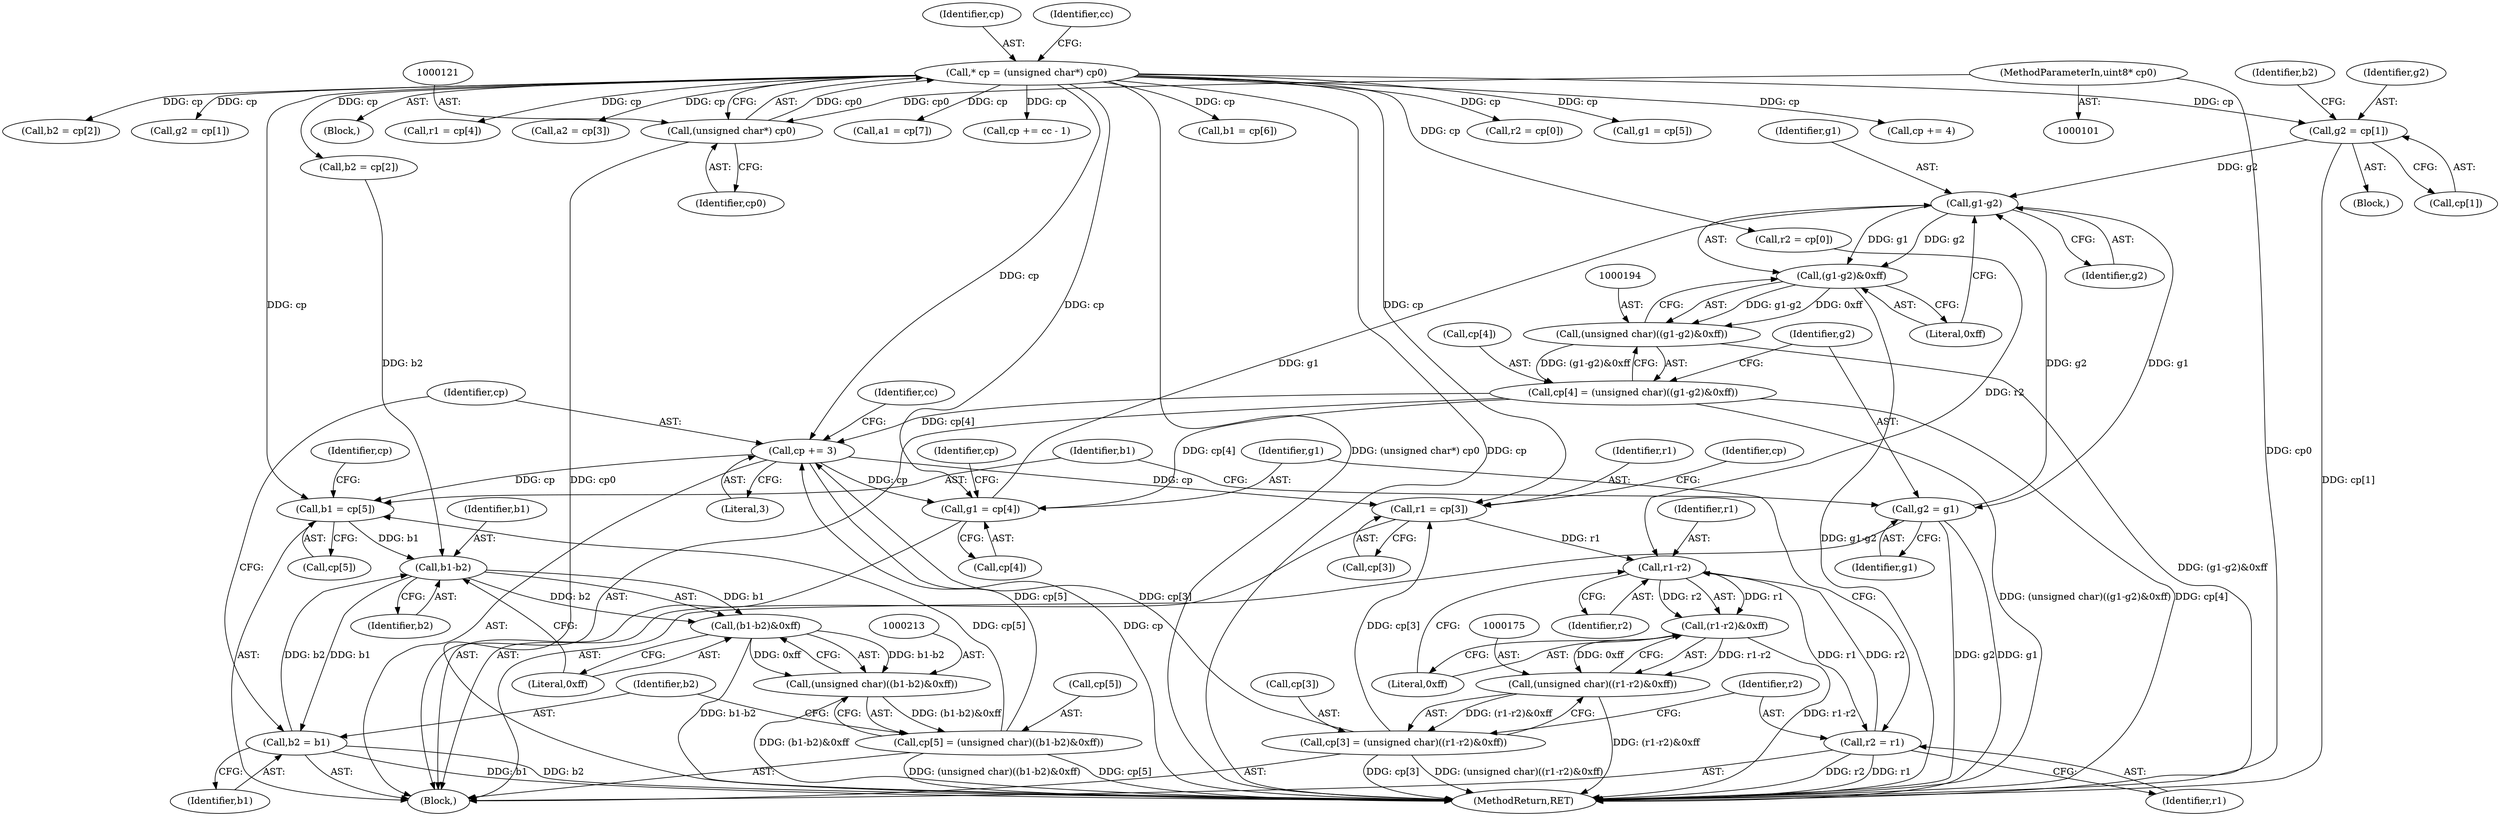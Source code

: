 digraph "0_libtiff_3ca657a8793dd011bf869695d72ad31c779c3cc1_10@pointer" {
"1000152" [label="(Call,g2 = cp[1])"];
"1000118" [label="(Call,* cp = (unsigned char*) cp0)"];
"1000120" [label="(Call,(unsigned char*) cp0)"];
"1000103" [label="(MethodParameterIn,uint8* cp0)"];
"1000196" [label="(Call,g1-g2)"];
"1000195" [label="(Call,(g1-g2)&0xff)"];
"1000193" [label="(Call,(unsigned char)((g1-g2)&0xff))"];
"1000189" [label="(Call,cp[4] = (unsigned char)((g1-g2)&0xff))"];
"1000184" [label="(Call,g1 = cp[4])"];
"1000222" [label="(Call,cp += 3)"];
"1000165" [label="(Call,r1 = cp[3])"];
"1000177" [label="(Call,r1-r2)"];
"1000176" [label="(Call,(r1-r2)&0xff)"];
"1000174" [label="(Call,(unsigned char)((r1-r2)&0xff))"];
"1000170" [label="(Call,cp[3] = (unsigned char)((r1-r2)&0xff))"];
"1000181" [label="(Call,r2 = r1)"];
"1000203" [label="(Call,b1 = cp[5])"];
"1000215" [label="(Call,b1-b2)"];
"1000214" [label="(Call,(b1-b2)&0xff)"];
"1000212" [label="(Call,(unsigned char)((b1-b2)&0xff))"];
"1000208" [label="(Call,cp[5] = (unsigned char)((b1-b2)&0xff))"];
"1000219" [label="(Call,b2 = b1)"];
"1000200" [label="(Call,g2 = g1)"];
"1000209" [label="(Call,cp[5])"];
"1000224" [label="(Literal,3)"];
"1000227" [label="(Identifier,cc)"];
"1000204" [label="(Identifier,b1)"];
"1000190" [label="(Call,cp[4])"];
"1000177" [label="(Call,r1-r2)"];
"1000241" [label="(Call,r2 = cp[0])"];
"1000285" [label="(Call,g1 = cp[5])"];
"1000220" [label="(Identifier,b2)"];
"1000141" [label="(Block,)"];
"1000218" [label="(Literal,0xff)"];
"1000200" [label="(Call,g2 = g1)"];
"1000186" [label="(Call,cp[4])"];
"1000184" [label="(Call,g1 = cp[4])"];
"1000118" [label="(Call,* cp = (unsigned char*) cp0)"];
"1000210" [label="(Identifier,cp)"];
"1000203" [label="(Call,b1 = cp[5])"];
"1000342" [label="(Call,cp += 4)"];
"1000195" [label="(Call,(g1-g2)&0xff)"];
"1000152" [label="(Call,g2 = cp[1])"];
"1000253" [label="(Call,b2 = cp[2])"];
"1000166" [label="(Identifier,r1)"];
"1000247" [label="(Call,g2 = cp[1])"];
"1000381" [label="(MethodReturn,RET)"];
"1000212" [label="(Call,(unsigned char)((b1-b2)&0xff))"];
"1000119" [label="(Identifier,cp)"];
"1000164" [label="(Block,)"];
"1000174" [label="(Call,(unsigned char)((r1-r2)&0xff))"];
"1000159" [label="(Identifier,b2)"];
"1000198" [label="(Identifier,g2)"];
"1000120" [label="(Call,(unsigned char*) cp0)"];
"1000191" [label="(Identifier,cp)"];
"1000105" [label="(Block,)"];
"1000182" [label="(Identifier,r2)"];
"1000219" [label="(Call,b2 = b1)"];
"1000266" [label="(Call,r1 = cp[4])"];
"1000171" [label="(Call,cp[3])"];
"1000217" [label="(Identifier,b2)"];
"1000214" [label="(Call,(b1-b2)&0xff)"];
"1000183" [label="(Identifier,r1)"];
"1000197" [label="(Identifier,g1)"];
"1000126" [label="(Identifier,cc)"];
"1000178" [label="(Identifier,r1)"];
"1000205" [label="(Call,cp[5])"];
"1000259" [label="(Call,a2 = cp[3])"];
"1000201" [label="(Identifier,g2)"];
"1000189" [label="(Call,cp[4] = (unsigned char)((g1-g2)&0xff))"];
"1000176" [label="(Call,(r1-r2)&0xff)"];
"1000170" [label="(Call,cp[3] = (unsigned char)((r1-r2)&0xff))"];
"1000103" [label="(MethodParameterIn,uint8* cp0)"];
"1000146" [label="(Call,r2 = cp[0])"];
"1000323" [label="(Call,a1 = cp[7])"];
"1000352" [label="(Call,cp += cc - 1)"];
"1000221" [label="(Identifier,b1)"];
"1000215" [label="(Call,b1-b2)"];
"1000158" [label="(Call,b2 = cp[2])"];
"1000196" [label="(Call,g1-g2)"];
"1000180" [label="(Literal,0xff)"];
"1000153" [label="(Identifier,g2)"];
"1000223" [label="(Identifier,cp)"];
"1000304" [label="(Call,b1 = cp[6])"];
"1000154" [label="(Call,cp[1])"];
"1000122" [label="(Identifier,cp0)"];
"1000208" [label="(Call,cp[5] = (unsigned char)((b1-b2)&0xff))"];
"1000172" [label="(Identifier,cp)"];
"1000216" [label="(Identifier,b1)"];
"1000179" [label="(Identifier,r2)"];
"1000193" [label="(Call,(unsigned char)((g1-g2)&0xff))"];
"1000222" [label="(Call,cp += 3)"];
"1000167" [label="(Call,cp[3])"];
"1000181" [label="(Call,r2 = r1)"];
"1000185" [label="(Identifier,g1)"];
"1000202" [label="(Identifier,g1)"];
"1000199" [label="(Literal,0xff)"];
"1000165" [label="(Call,r1 = cp[3])"];
"1000152" -> "1000141"  [label="AST: "];
"1000152" -> "1000154"  [label="CFG: "];
"1000153" -> "1000152"  [label="AST: "];
"1000154" -> "1000152"  [label="AST: "];
"1000159" -> "1000152"  [label="CFG: "];
"1000152" -> "1000381"  [label="DDG: cp[1]"];
"1000118" -> "1000152"  [label="DDG: cp"];
"1000152" -> "1000196"  [label="DDG: g2"];
"1000118" -> "1000105"  [label="AST: "];
"1000118" -> "1000120"  [label="CFG: "];
"1000119" -> "1000118"  [label="AST: "];
"1000120" -> "1000118"  [label="AST: "];
"1000126" -> "1000118"  [label="CFG: "];
"1000118" -> "1000381"  [label="DDG: (unsigned char*) cp0"];
"1000118" -> "1000381"  [label="DDG: cp"];
"1000120" -> "1000118"  [label="DDG: cp0"];
"1000118" -> "1000146"  [label="DDG: cp"];
"1000118" -> "1000158"  [label="DDG: cp"];
"1000118" -> "1000165"  [label="DDG: cp"];
"1000118" -> "1000184"  [label="DDG: cp"];
"1000118" -> "1000203"  [label="DDG: cp"];
"1000118" -> "1000222"  [label="DDG: cp"];
"1000118" -> "1000241"  [label="DDG: cp"];
"1000118" -> "1000247"  [label="DDG: cp"];
"1000118" -> "1000253"  [label="DDG: cp"];
"1000118" -> "1000259"  [label="DDG: cp"];
"1000118" -> "1000266"  [label="DDG: cp"];
"1000118" -> "1000285"  [label="DDG: cp"];
"1000118" -> "1000304"  [label="DDG: cp"];
"1000118" -> "1000323"  [label="DDG: cp"];
"1000118" -> "1000342"  [label="DDG: cp"];
"1000118" -> "1000352"  [label="DDG: cp"];
"1000120" -> "1000122"  [label="CFG: "];
"1000121" -> "1000120"  [label="AST: "];
"1000122" -> "1000120"  [label="AST: "];
"1000120" -> "1000381"  [label="DDG: cp0"];
"1000103" -> "1000120"  [label="DDG: cp0"];
"1000103" -> "1000101"  [label="AST: "];
"1000103" -> "1000381"  [label="DDG: cp0"];
"1000196" -> "1000195"  [label="AST: "];
"1000196" -> "1000198"  [label="CFG: "];
"1000197" -> "1000196"  [label="AST: "];
"1000198" -> "1000196"  [label="AST: "];
"1000199" -> "1000196"  [label="CFG: "];
"1000196" -> "1000195"  [label="DDG: g1"];
"1000196" -> "1000195"  [label="DDG: g2"];
"1000184" -> "1000196"  [label="DDG: g1"];
"1000200" -> "1000196"  [label="DDG: g2"];
"1000196" -> "1000200"  [label="DDG: g1"];
"1000195" -> "1000193"  [label="AST: "];
"1000195" -> "1000199"  [label="CFG: "];
"1000199" -> "1000195"  [label="AST: "];
"1000193" -> "1000195"  [label="CFG: "];
"1000195" -> "1000381"  [label="DDG: g1-g2"];
"1000195" -> "1000193"  [label="DDG: g1-g2"];
"1000195" -> "1000193"  [label="DDG: 0xff"];
"1000193" -> "1000189"  [label="AST: "];
"1000194" -> "1000193"  [label="AST: "];
"1000189" -> "1000193"  [label="CFG: "];
"1000193" -> "1000381"  [label="DDG: (g1-g2)&0xff"];
"1000193" -> "1000189"  [label="DDG: (g1-g2)&0xff"];
"1000189" -> "1000164"  [label="AST: "];
"1000190" -> "1000189"  [label="AST: "];
"1000201" -> "1000189"  [label="CFG: "];
"1000189" -> "1000381"  [label="DDG: cp[4]"];
"1000189" -> "1000381"  [label="DDG: (unsigned char)((g1-g2)&0xff)"];
"1000189" -> "1000184"  [label="DDG: cp[4]"];
"1000189" -> "1000222"  [label="DDG: cp[4]"];
"1000184" -> "1000164"  [label="AST: "];
"1000184" -> "1000186"  [label="CFG: "];
"1000185" -> "1000184"  [label="AST: "];
"1000186" -> "1000184"  [label="AST: "];
"1000191" -> "1000184"  [label="CFG: "];
"1000222" -> "1000184"  [label="DDG: cp"];
"1000222" -> "1000164"  [label="AST: "];
"1000222" -> "1000224"  [label="CFG: "];
"1000223" -> "1000222"  [label="AST: "];
"1000224" -> "1000222"  [label="AST: "];
"1000227" -> "1000222"  [label="CFG: "];
"1000222" -> "1000381"  [label="DDG: cp"];
"1000222" -> "1000165"  [label="DDG: cp"];
"1000222" -> "1000203"  [label="DDG: cp"];
"1000170" -> "1000222"  [label="DDG: cp[3]"];
"1000208" -> "1000222"  [label="DDG: cp[5]"];
"1000165" -> "1000164"  [label="AST: "];
"1000165" -> "1000167"  [label="CFG: "];
"1000166" -> "1000165"  [label="AST: "];
"1000167" -> "1000165"  [label="AST: "];
"1000172" -> "1000165"  [label="CFG: "];
"1000170" -> "1000165"  [label="DDG: cp[3]"];
"1000165" -> "1000177"  [label="DDG: r1"];
"1000177" -> "1000176"  [label="AST: "];
"1000177" -> "1000179"  [label="CFG: "];
"1000178" -> "1000177"  [label="AST: "];
"1000179" -> "1000177"  [label="AST: "];
"1000180" -> "1000177"  [label="CFG: "];
"1000177" -> "1000176"  [label="DDG: r1"];
"1000177" -> "1000176"  [label="DDG: r2"];
"1000181" -> "1000177"  [label="DDG: r2"];
"1000146" -> "1000177"  [label="DDG: r2"];
"1000177" -> "1000181"  [label="DDG: r1"];
"1000176" -> "1000174"  [label="AST: "];
"1000176" -> "1000180"  [label="CFG: "];
"1000180" -> "1000176"  [label="AST: "];
"1000174" -> "1000176"  [label="CFG: "];
"1000176" -> "1000381"  [label="DDG: r1-r2"];
"1000176" -> "1000174"  [label="DDG: r1-r2"];
"1000176" -> "1000174"  [label="DDG: 0xff"];
"1000174" -> "1000170"  [label="AST: "];
"1000175" -> "1000174"  [label="AST: "];
"1000170" -> "1000174"  [label="CFG: "];
"1000174" -> "1000381"  [label="DDG: (r1-r2)&0xff"];
"1000174" -> "1000170"  [label="DDG: (r1-r2)&0xff"];
"1000170" -> "1000164"  [label="AST: "];
"1000171" -> "1000170"  [label="AST: "];
"1000182" -> "1000170"  [label="CFG: "];
"1000170" -> "1000381"  [label="DDG: cp[3]"];
"1000170" -> "1000381"  [label="DDG: (unsigned char)((r1-r2)&0xff)"];
"1000181" -> "1000164"  [label="AST: "];
"1000181" -> "1000183"  [label="CFG: "];
"1000182" -> "1000181"  [label="AST: "];
"1000183" -> "1000181"  [label="AST: "];
"1000185" -> "1000181"  [label="CFG: "];
"1000181" -> "1000381"  [label="DDG: r2"];
"1000181" -> "1000381"  [label="DDG: r1"];
"1000203" -> "1000164"  [label="AST: "];
"1000203" -> "1000205"  [label="CFG: "];
"1000204" -> "1000203"  [label="AST: "];
"1000205" -> "1000203"  [label="AST: "];
"1000210" -> "1000203"  [label="CFG: "];
"1000208" -> "1000203"  [label="DDG: cp[5]"];
"1000203" -> "1000215"  [label="DDG: b1"];
"1000215" -> "1000214"  [label="AST: "];
"1000215" -> "1000217"  [label="CFG: "];
"1000216" -> "1000215"  [label="AST: "];
"1000217" -> "1000215"  [label="AST: "];
"1000218" -> "1000215"  [label="CFG: "];
"1000215" -> "1000214"  [label="DDG: b1"];
"1000215" -> "1000214"  [label="DDG: b2"];
"1000158" -> "1000215"  [label="DDG: b2"];
"1000219" -> "1000215"  [label="DDG: b2"];
"1000215" -> "1000219"  [label="DDG: b1"];
"1000214" -> "1000212"  [label="AST: "];
"1000214" -> "1000218"  [label="CFG: "];
"1000218" -> "1000214"  [label="AST: "];
"1000212" -> "1000214"  [label="CFG: "];
"1000214" -> "1000381"  [label="DDG: b1-b2"];
"1000214" -> "1000212"  [label="DDG: b1-b2"];
"1000214" -> "1000212"  [label="DDG: 0xff"];
"1000212" -> "1000208"  [label="AST: "];
"1000213" -> "1000212"  [label="AST: "];
"1000208" -> "1000212"  [label="CFG: "];
"1000212" -> "1000381"  [label="DDG: (b1-b2)&0xff"];
"1000212" -> "1000208"  [label="DDG: (b1-b2)&0xff"];
"1000208" -> "1000164"  [label="AST: "];
"1000209" -> "1000208"  [label="AST: "];
"1000220" -> "1000208"  [label="CFG: "];
"1000208" -> "1000381"  [label="DDG: cp[5]"];
"1000208" -> "1000381"  [label="DDG: (unsigned char)((b1-b2)&0xff)"];
"1000219" -> "1000164"  [label="AST: "];
"1000219" -> "1000221"  [label="CFG: "];
"1000220" -> "1000219"  [label="AST: "];
"1000221" -> "1000219"  [label="AST: "];
"1000223" -> "1000219"  [label="CFG: "];
"1000219" -> "1000381"  [label="DDG: b1"];
"1000219" -> "1000381"  [label="DDG: b2"];
"1000200" -> "1000164"  [label="AST: "];
"1000200" -> "1000202"  [label="CFG: "];
"1000201" -> "1000200"  [label="AST: "];
"1000202" -> "1000200"  [label="AST: "];
"1000204" -> "1000200"  [label="CFG: "];
"1000200" -> "1000381"  [label="DDG: g2"];
"1000200" -> "1000381"  [label="DDG: g1"];
}
